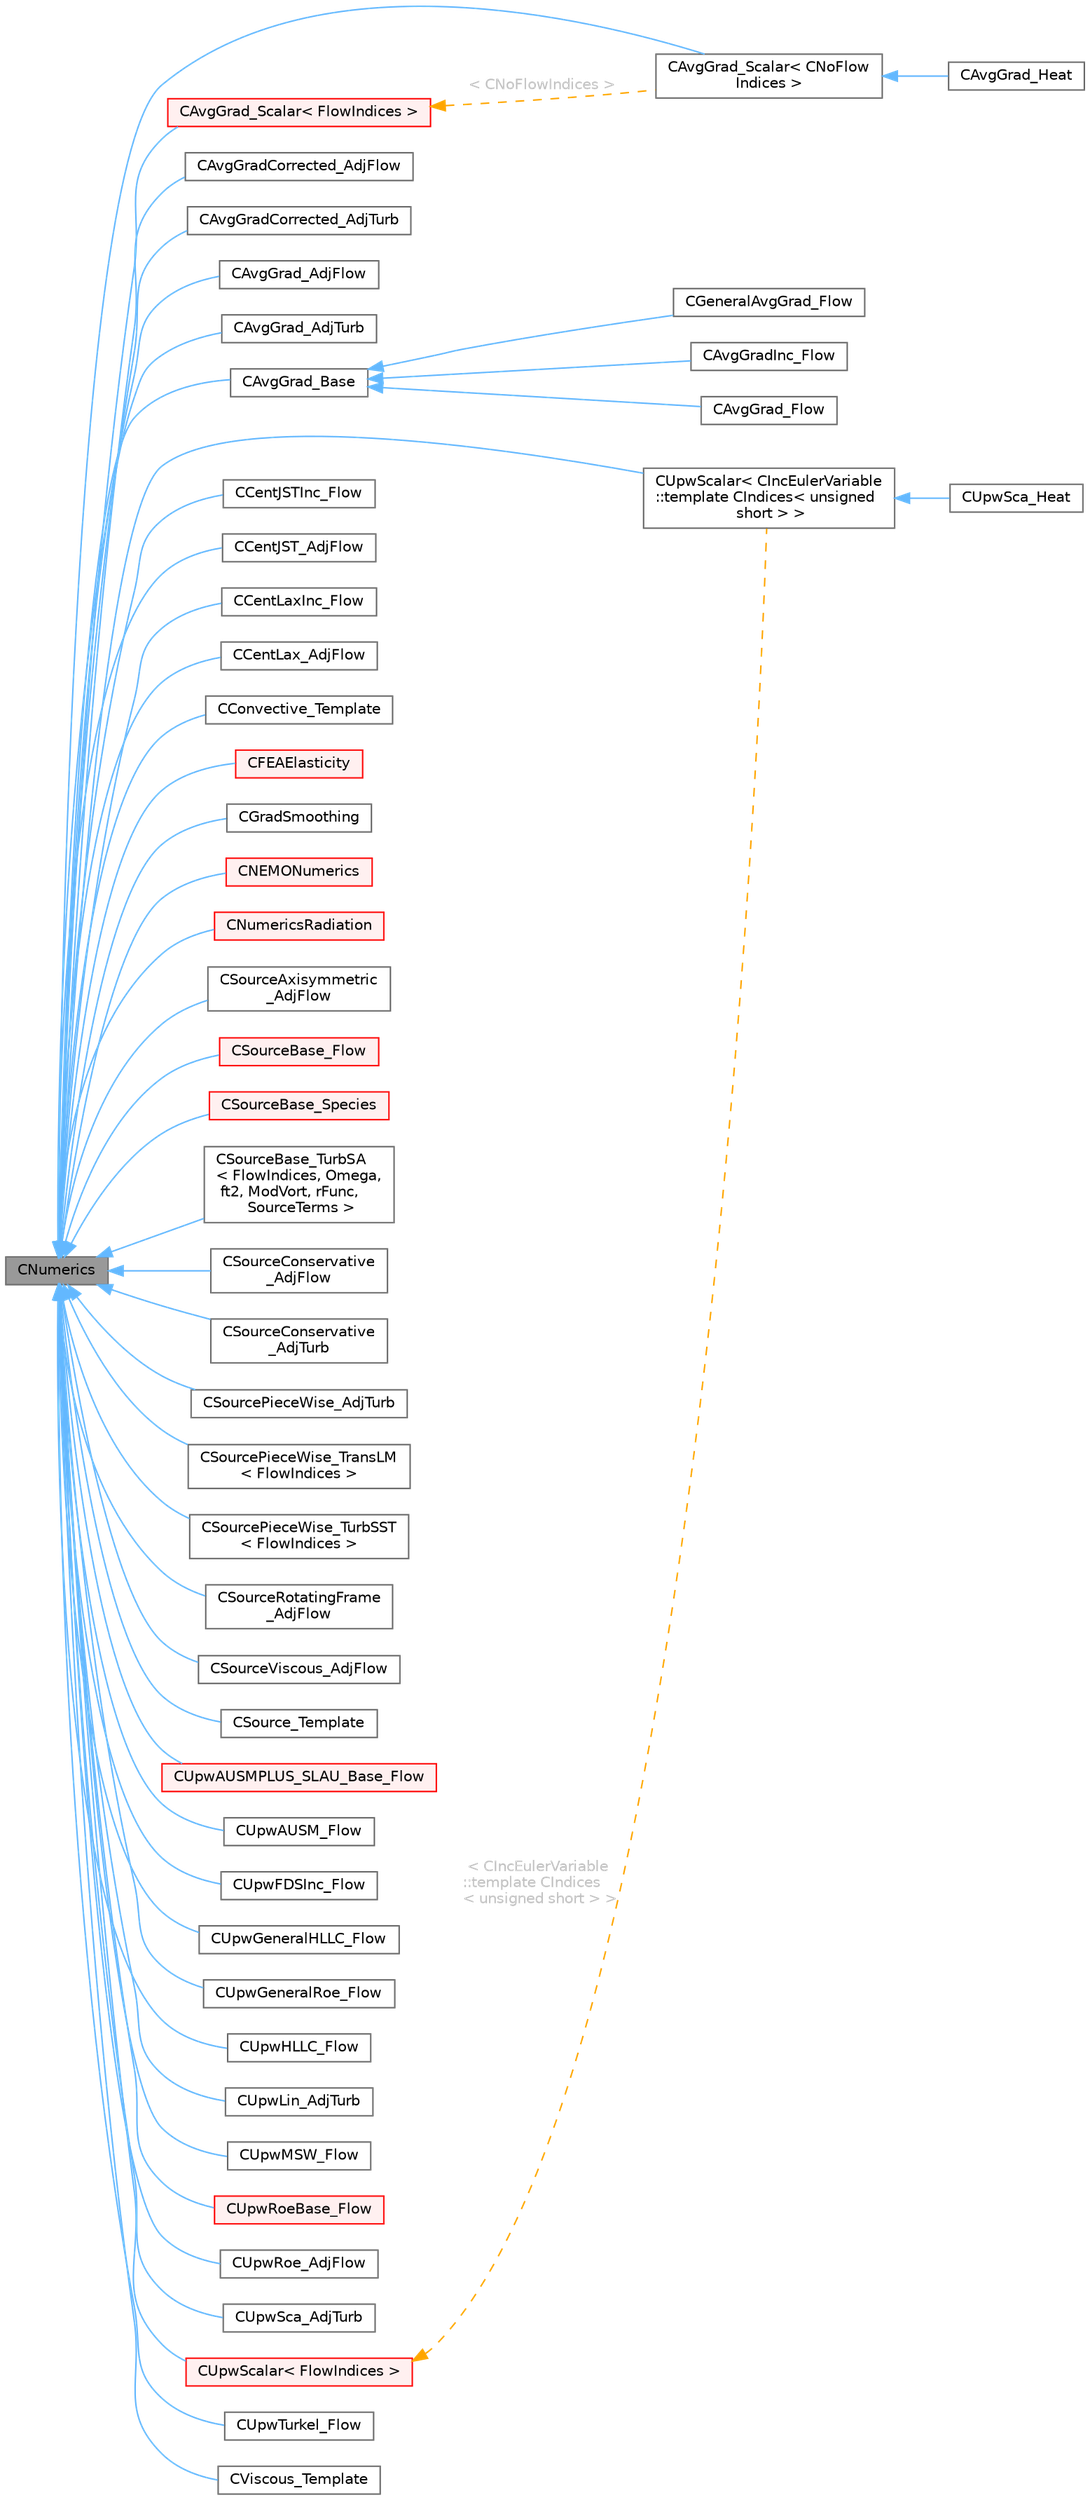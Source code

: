 digraph "CNumerics"
{
 // LATEX_PDF_SIZE
  bgcolor="transparent";
  edge [fontname=Helvetica,fontsize=10,labelfontname=Helvetica,labelfontsize=10];
  node [fontname=Helvetica,fontsize=10,shape=box,height=0.2,width=0.4];
  rankdir="LR";
  Node1 [id="Node000001",label="CNumerics",height=0.2,width=0.4,color="gray40", fillcolor="grey60", style="filled", fontcolor="black",tooltip="Class for defining the numerical methods."];
  Node1 -> Node2 [id="edge1_Node000001_Node000002",dir="back",color="steelblue1",style="solid",tooltip=" "];
  Node2 [id="Node000002",label="CAvgGrad_Scalar\< CNoFlow\lIndices \>",height=0.2,width=0.4,color="gray40", fillcolor="white", style="filled",URL="$classCAvgGrad__Scalar.html",tooltip=" "];
  Node2 -> Node3 [id="edge2_Node000002_Node000003",dir="back",color="steelblue1",style="solid",tooltip=" "];
  Node3 [id="Node000003",label="CAvgGrad_Heat",height=0.2,width=0.4,color="gray40", fillcolor="white", style="filled",URL="$classCAvgGrad__Heat.html",tooltip="Class for computing viscous term using average of gradients without correction (heat equation)."];
  Node1 -> Node4 [id="edge3_Node000001_Node000004",dir="back",color="steelblue1",style="solid",tooltip=" "];
  Node4 [id="Node000004",label="CUpwScalar\< CIncEulerVariable\l::template CIndices\< unsigned\l short \> \>",height=0.2,width=0.4,color="gray40", fillcolor="white", style="filled",URL="$classCUpwScalar.html",tooltip=" "];
  Node4 -> Node5 [id="edge4_Node000004_Node000005",dir="back",color="steelblue1",style="solid",tooltip=" "];
  Node5 [id="Node000005",label="CUpwSca_Heat",height=0.2,width=0.4,color="gray40", fillcolor="white", style="filled",URL="$classCUpwSca__Heat.html",tooltip="Class for doing a scalar upwind solver for the heat convection equation."];
  Node1 -> Node6 [id="edge5_Node000001_Node000006",dir="back",color="steelblue1",style="solid",tooltip=" "];
  Node6 [id="Node000006",label="CAvgGradCorrected_AdjFlow",height=0.2,width=0.4,color="gray40", fillcolor="white", style="filled",URL="$classCAvgGradCorrected__AdjFlow.html",tooltip="Class for computing the adjoint viscous terms, including correction."];
  Node1 -> Node7 [id="edge6_Node000001_Node000007",dir="back",color="steelblue1",style="solid",tooltip=" "];
  Node7 [id="Node000007",label="CAvgGradCorrected_AdjTurb",height=0.2,width=0.4,color="gray40", fillcolor="white", style="filled",URL="$classCAvgGradCorrected__AdjTurb.html",tooltip="Class for adjoint turbulent using average of gradients with a correction."];
  Node1 -> Node8 [id="edge7_Node000001_Node000008",dir="back",color="steelblue1",style="solid",tooltip=" "];
  Node8 [id="Node000008",label="CAvgGrad_AdjFlow",height=0.2,width=0.4,color="gray40", fillcolor="white", style="filled",URL="$classCAvgGrad__AdjFlow.html",tooltip="Class for computing the adjoint viscous terms."];
  Node1 -> Node9 [id="edge8_Node000001_Node000009",dir="back",color="steelblue1",style="solid",tooltip=" "];
  Node9 [id="Node000009",label="CAvgGrad_AdjTurb",height=0.2,width=0.4,color="gray40", fillcolor="white", style="filled",URL="$classCAvgGrad__AdjTurb.html",tooltip="Class for adjoint turbulent using average of gradients with a correction."];
  Node1 -> Node10 [id="edge9_Node000001_Node000010",dir="back",color="steelblue1",style="solid",tooltip=" "];
  Node10 [id="Node000010",label="CAvgGrad_Base",height=0.2,width=0.4,color="gray40", fillcolor="white", style="filled",URL="$classCAvgGrad__Base.html",tooltip="A base class for computing viscous terms using an average of gradients."];
  Node10 -> Node11 [id="edge10_Node000010_Node000011",dir="back",color="steelblue1",style="solid",tooltip=" "];
  Node11 [id="Node000011",label="CAvgGradInc_Flow",height=0.2,width=0.4,color="gray40", fillcolor="white", style="filled",URL="$classCAvgGradInc__Flow.html",tooltip="Class for computing viscous term using an average of gradients."];
  Node10 -> Node12 [id="edge11_Node000010_Node000012",dir="back",color="steelblue1",style="solid",tooltip=" "];
  Node12 [id="Node000012",label="CAvgGrad_Flow",height=0.2,width=0.4,color="gray40", fillcolor="white", style="filled",URL="$classCAvgGrad__Flow.html",tooltip="Class for computing viscous term using the average of gradients."];
  Node10 -> Node13 [id="edge12_Node000010_Node000013",dir="back",color="steelblue1",style="solid",tooltip=" "];
  Node13 [id="Node000013",label="CGeneralAvgGrad_Flow",height=0.2,width=0.4,color="gray40", fillcolor="white", style="filled",URL="$classCGeneralAvgGrad__Flow.html",tooltip="Class for computing viscous term using the average of gradients."];
  Node1 -> Node14 [id="edge13_Node000001_Node000014",dir="back",color="steelblue1",style="solid",tooltip=" "];
  Node14 [id="Node000014",label="CAvgGrad_Scalar\< FlowIndices \>",height=0.2,width=0.4,color="red", fillcolor="#FFF0F0", style="filled",URL="$classCAvgGrad__Scalar.html",tooltip="Template class for computing viscous residual of scalar values."];
  Node14 -> Node2 [id="edge14_Node000014_Node000002",dir="back",color="orange",style="dashed",tooltip=" ",label=" \< CNoFlowIndices \>",fontcolor="grey" ];
  Node1 -> Node20 [id="edge15_Node000001_Node000020",dir="back",color="steelblue1",style="solid",tooltip=" "];
  Node20 [id="Node000020",label="CCentJSTInc_Flow",height=0.2,width=0.4,color="gray40", fillcolor="white", style="filled",URL="$classCCentJSTInc__Flow.html",tooltip="Class for centered scheme - modified JST with incompressible preconditioning."];
  Node1 -> Node21 [id="edge16_Node000001_Node000021",dir="back",color="steelblue1",style="solid",tooltip=" "];
  Node21 [id="Node000021",label="CCentJST_AdjFlow",height=0.2,width=0.4,color="gray40", fillcolor="white", style="filled",URL="$classCCentJST__AdjFlow.html",tooltip="Class for and adjoint centered scheme - JST."];
  Node1 -> Node22 [id="edge17_Node000001_Node000022",dir="back",color="steelblue1",style="solid",tooltip=" "];
  Node22 [id="Node000022",label="CCentLaxInc_Flow",height=0.2,width=0.4,color="gray40", fillcolor="white", style="filled",URL="$classCCentLaxInc__Flow.html",tooltip="Class for computing the Lax-Friedrich centered scheme (modified with incompressible preconditioning)."];
  Node1 -> Node23 [id="edge18_Node000001_Node000023",dir="back",color="steelblue1",style="solid",tooltip=" "];
  Node23 [id="Node000023",label="CCentLax_AdjFlow",height=0.2,width=0.4,color="gray40", fillcolor="white", style="filled",URL="$classCCentLax__AdjFlow.html",tooltip="Class for computing the Lax-Friedrich adjoint centered scheme."];
  Node1 -> Node24 [id="edge19_Node000001_Node000024",dir="back",color="steelblue1",style="solid",tooltip=" "];
  Node24 [id="Node000024",label="CConvective_Template",height=0.2,width=0.4,color="gray40", fillcolor="white", style="filled",URL="$classCConvective__Template.html",tooltip=" "];
  Node1 -> Node25 [id="edge20_Node000001_Node000025",dir="back",color="steelblue1",style="solid",tooltip=" "];
  Node25 [id="Node000025",label="CFEAElasticity",height=0.2,width=0.4,color="red", fillcolor="#FFF0F0", style="filled",URL="$classCFEAElasticity.html",tooltip="Abstract class for computing the tangent matrix and the residual for structural problems."];
  Node1 -> Node33 [id="edge21_Node000001_Node000033",dir="back",color="steelblue1",style="solid",tooltip=" "];
  Node33 [id="Node000033",label="CGradSmoothing",height=0.2,width=0.4,color="gray40", fillcolor="white", style="filled",URL="$classCGradSmoothing.html",tooltip="Class for computing the stiffness matrix of the Sobolev problem."];
  Node1 -> Node34 [id="edge22_Node000001_Node000034",dir="back",color="steelblue1",style="solid",tooltip=" "];
  Node34 [id="Node000034",label="CNEMONumerics",height=0.2,width=0.4,color="red", fillcolor="#FFF0F0", style="filled",URL="$classCNEMONumerics.html",tooltip="Base class template NEMO numerics."];
  Node1 -> Node46 [id="edge23_Node000001_Node000046",dir="back",color="steelblue1",style="solid",tooltip=" "];
  Node46 [id="Node000046",label="CNumericsRadiation",height=0.2,width=0.4,color="red", fillcolor="#FFF0F0", style="filled",URL="$classCNumericsRadiation.html",tooltip=" "];
  Node1 -> Node49 [id="edge24_Node000001_Node000049",dir="back",color="steelblue1",style="solid",tooltip=" "];
  Node49 [id="Node000049",label="CSourceAxisymmetric\l_AdjFlow",height=0.2,width=0.4,color="gray40", fillcolor="white", style="filled",URL="$classCSourceAxisymmetric__AdjFlow.html",tooltip="Class for source term for solving axisymmetric problems."];
  Node1 -> Node50 [id="edge25_Node000001_Node000050",dir="back",color="steelblue1",style="solid",tooltip=" "];
  Node50 [id="Node000050",label="CSourceBase_Flow",height=0.2,width=0.4,color="red", fillcolor="#FFF0F0", style="filled",URL="$classCSourceBase__Flow.html",tooltip="Intermediate source term class to allocate the internally stored residual and Jacobian...."];
  Node1 -> Node65 [id="edge26_Node000001_Node000065",dir="back",color="steelblue1",style="solid",tooltip=" "];
  Node65 [id="Node000065",label="CSourceBase_Species",height=0.2,width=0.4,color="red", fillcolor="#FFF0F0", style="filled",URL="$classCSourceBase__Species.html",tooltip="Intermediate source term class to allocate the internally stored residual and Jacobian...."];
  Node1 -> Node67 [id="edge27_Node000001_Node000067",dir="back",color="steelblue1",style="solid",tooltip=" "];
  Node67 [id="Node000067",label="CSourceBase_TurbSA\l\< FlowIndices, Omega,\l ft2, ModVort, rFunc,\l SourceTerms \>",height=0.2,width=0.4,color="gray40", fillcolor="white", style="filled",URL="$classCSourceBase__TurbSA.html",tooltip="Class for integrating the source terms of the Spalart-Allmaras turbulence model equation...."];
  Node1 -> Node68 [id="edge28_Node000001_Node000068",dir="back",color="steelblue1",style="solid",tooltip=" "];
  Node68 [id="Node000068",label="CSourceConservative\l_AdjFlow",height=0.2,width=0.4,color="gray40", fillcolor="white", style="filled",URL="$classCSourceConservative__AdjFlow.html",tooltip=" "];
  Node1 -> Node69 [id="edge29_Node000001_Node000069",dir="back",color="steelblue1",style="solid",tooltip=" "];
  Node69 [id="Node000069",label="CSourceConservative\l_AdjTurb",height=0.2,width=0.4,color="gray40", fillcolor="white", style="filled",URL="$classCSourceConservative__AdjTurb.html",tooltip="Class for source term integration in adjoint turbulent problem using a conservative scheme."];
  Node1 -> Node70 [id="edge30_Node000001_Node000070",dir="back",color="steelblue1",style="solid",tooltip=" "];
  Node70 [id="Node000070",label="CSourcePieceWise_AdjTurb",height=0.2,width=0.4,color="gray40", fillcolor="white", style="filled",URL="$classCSourcePieceWise__AdjTurb.html",tooltip="Class for source term integration of the adjoint turbulent equation."];
  Node1 -> Node71 [id="edge31_Node000001_Node000071",dir="back",color="steelblue1",style="solid",tooltip=" "];
  Node71 [id="Node000071",label="CSourcePieceWise_TransLM\l\< FlowIndices \>",height=0.2,width=0.4,color="gray40", fillcolor="white", style="filled",URL="$classCSourcePieceWise__TransLM.html",tooltip=" "];
  Node1 -> Node72 [id="edge32_Node000001_Node000072",dir="back",color="steelblue1",style="solid",tooltip=" "];
  Node72 [id="Node000072",label="CSourcePieceWise_TurbSST\l\< FlowIndices \>",height=0.2,width=0.4,color="gray40", fillcolor="white", style="filled",URL="$classCSourcePieceWise__TurbSST.html",tooltip="Class for integrating the source terms of the Menter SST turbulence model equations."];
  Node1 -> Node73 [id="edge33_Node000001_Node000073",dir="back",color="steelblue1",style="solid",tooltip=" "];
  Node73 [id="Node000073",label="CSourceRotatingFrame\l_AdjFlow",height=0.2,width=0.4,color="gray40", fillcolor="white", style="filled",URL="$classCSourceRotatingFrame__AdjFlow.html",tooltip="Source term class for rotating frame adjoint."];
  Node1 -> Node74 [id="edge34_Node000001_Node000074",dir="back",color="steelblue1",style="solid",tooltip=" "];
  Node74 [id="Node000074",label="CSourceViscous_AdjFlow",height=0.2,width=0.4,color="gray40", fillcolor="white", style="filled",URL="$classCSourceViscous__AdjFlow.html",tooltip="Class for source term integration in adjoint problem."];
  Node1 -> Node75 [id="edge35_Node000001_Node000075",dir="back",color="steelblue1",style="solid",tooltip=" "];
  Node75 [id="Node000075",label="CSource_Template",height=0.2,width=0.4,color="gray40", fillcolor="white", style="filled",URL="$classCSource__Template.html",tooltip="Dummy class."];
  Node1 -> Node76 [id="edge36_Node000001_Node000076",dir="back",color="steelblue1",style="solid",tooltip=" "];
  Node76 [id="Node000076",label="CUpwAUSMPLUS_SLAU_Base_Flow",height=0.2,width=0.4,color="red", fillcolor="#FFF0F0", style="filled",URL="$classCUpwAUSMPLUS__SLAU__Base__Flow.html",tooltip="Base class for AUSM+up(2) and SLAU(2) convective schemes."];
  Node1 -> Node81 [id="edge37_Node000001_Node000081",dir="back",color="steelblue1",style="solid",tooltip=" "];
  Node81 [id="Node000081",label="CUpwAUSM_Flow",height=0.2,width=0.4,color="gray40", fillcolor="white", style="filled",URL="$classCUpwAUSM__Flow.html",tooltip="Class for solving an approximate Riemann AUSM."];
  Node1 -> Node82 [id="edge38_Node000001_Node000082",dir="back",color="steelblue1",style="solid",tooltip=" "];
  Node82 [id="Node000082",label="CUpwFDSInc_Flow",height=0.2,width=0.4,color="gray40", fillcolor="white", style="filled",URL="$classCUpwFDSInc__Flow.html",tooltip="Class for solving a Flux Difference Splitting (FDS) upwind method for the incompressible flow equatio..."];
  Node1 -> Node83 [id="edge39_Node000001_Node000083",dir="back",color="steelblue1",style="solid",tooltip=" "];
  Node83 [id="Node000083",label="CUpwGeneralHLLC_Flow",height=0.2,width=0.4,color="gray40", fillcolor="white", style="filled",URL="$classCUpwGeneralHLLC__Flow.html",tooltip="Class for solving an approximate Riemann HLLC."];
  Node1 -> Node84 [id="edge40_Node000001_Node000084",dir="back",color="steelblue1",style="solid",tooltip=" "];
  Node84 [id="Node000084",label="CUpwGeneralRoe_Flow",height=0.2,width=0.4,color="gray40", fillcolor="white", style="filled",URL="$classCUpwGeneralRoe__Flow.html",tooltip="Class for solving an approximate Riemann solver of Roe for the flow equations for a general fluid mod..."];
  Node1 -> Node85 [id="edge41_Node000001_Node000085",dir="back",color="steelblue1",style="solid",tooltip=" "];
  Node85 [id="Node000085",label="CUpwHLLC_Flow",height=0.2,width=0.4,color="gray40", fillcolor="white", style="filled",URL="$classCUpwHLLC__Flow.html",tooltip="Class for solving an approximate Riemann HLLC."];
  Node1 -> Node86 [id="edge42_Node000001_Node000086",dir="back",color="steelblue1",style="solid",tooltip=" "];
  Node86 [id="Node000086",label="CUpwLin_AdjTurb",height=0.2,width=0.4,color="gray40", fillcolor="white", style="filled",URL="$classCUpwLin__AdjTurb.html",tooltip="Class for performing a linear upwind solver for the adjoint turbulence equations."];
  Node1 -> Node87 [id="edge43_Node000001_Node000087",dir="back",color="steelblue1",style="solid",tooltip=" "];
  Node87 [id="Node000087",label="CUpwMSW_Flow",height=0.2,width=0.4,color="gray40", fillcolor="white", style="filled",URL="$classCUpwMSW__Flow.html",tooltip="Class for solving a flux-vector splitting method by Steger & Warming, modified version."];
  Node1 -> Node88 [id="edge44_Node000001_Node000088",dir="back",color="steelblue1",style="solid",tooltip=" "];
  Node88 [id="Node000088",label="CUpwRoeBase_Flow",height=0.2,width=0.4,color="red", fillcolor="#FFF0F0", style="filled",URL="$classCUpwRoeBase__Flow.html",tooltip="Intermediate base class for Roe schemes on ideal gas."];
  Node1 -> Node92 [id="edge45_Node000001_Node000092",dir="back",color="steelblue1",style="solid",tooltip=" "];
  Node92 [id="Node000092",label="CUpwRoe_AdjFlow",height=0.2,width=0.4,color="gray40", fillcolor="white", style="filled",URL="$classCUpwRoe__AdjFlow.html",tooltip="Class for solving an approximate Riemann solver of Roe for the adjoint flow equations."];
  Node1 -> Node93 [id="edge46_Node000001_Node000093",dir="back",color="steelblue1",style="solid",tooltip=" "];
  Node93 [id="Node000093",label="CUpwSca_AdjTurb",height=0.2,width=0.4,color="gray40", fillcolor="white", style="filled",URL="$classCUpwSca__AdjTurb.html",tooltip="Class for doing a scalar upwind solver for the adjoint turbulence equations."];
  Node1 -> Node94 [id="edge47_Node000001_Node000094",dir="back",color="steelblue1",style="solid",tooltip=" "];
  Node94 [id="Node000094",label="CUpwScalar\< FlowIndices \>",height=0.2,width=0.4,color="red", fillcolor="#FFF0F0", style="filled",URL="$classCUpwScalar.html",tooltip="Template class for scalar upwind fluxes between nodes i and j."];
  Node94 -> Node4 [id="edge48_Node000094_Node000004",dir="back",color="orange",style="dashed",tooltip=" ",label=" \< CIncEulerVariable\l::template CIndices\l\< unsigned short \> \>",fontcolor="grey" ];
  Node1 -> Node98 [id="edge49_Node000001_Node000098",dir="back",color="steelblue1",style="solid",tooltip=" "];
  Node98 [id="Node000098",label="CUpwTurkel_Flow",height=0.2,width=0.4,color="gray40", fillcolor="white", style="filled",URL="$classCUpwTurkel__Flow.html",tooltip="Class for solving an approximate Riemann solver of Roe with Turkel Preconditioning for the flow equat..."];
  Node1 -> Node99 [id="edge50_Node000001_Node000099",dir="back",color="steelblue1",style="solid",tooltip=" "];
  Node99 [id="Node000099",label="CViscous_Template",height=0.2,width=0.4,color="gray40", fillcolor="white", style="filled",URL="$classCViscous__Template.html",tooltip="Class for computing viscous term using average of gradients."];
}
